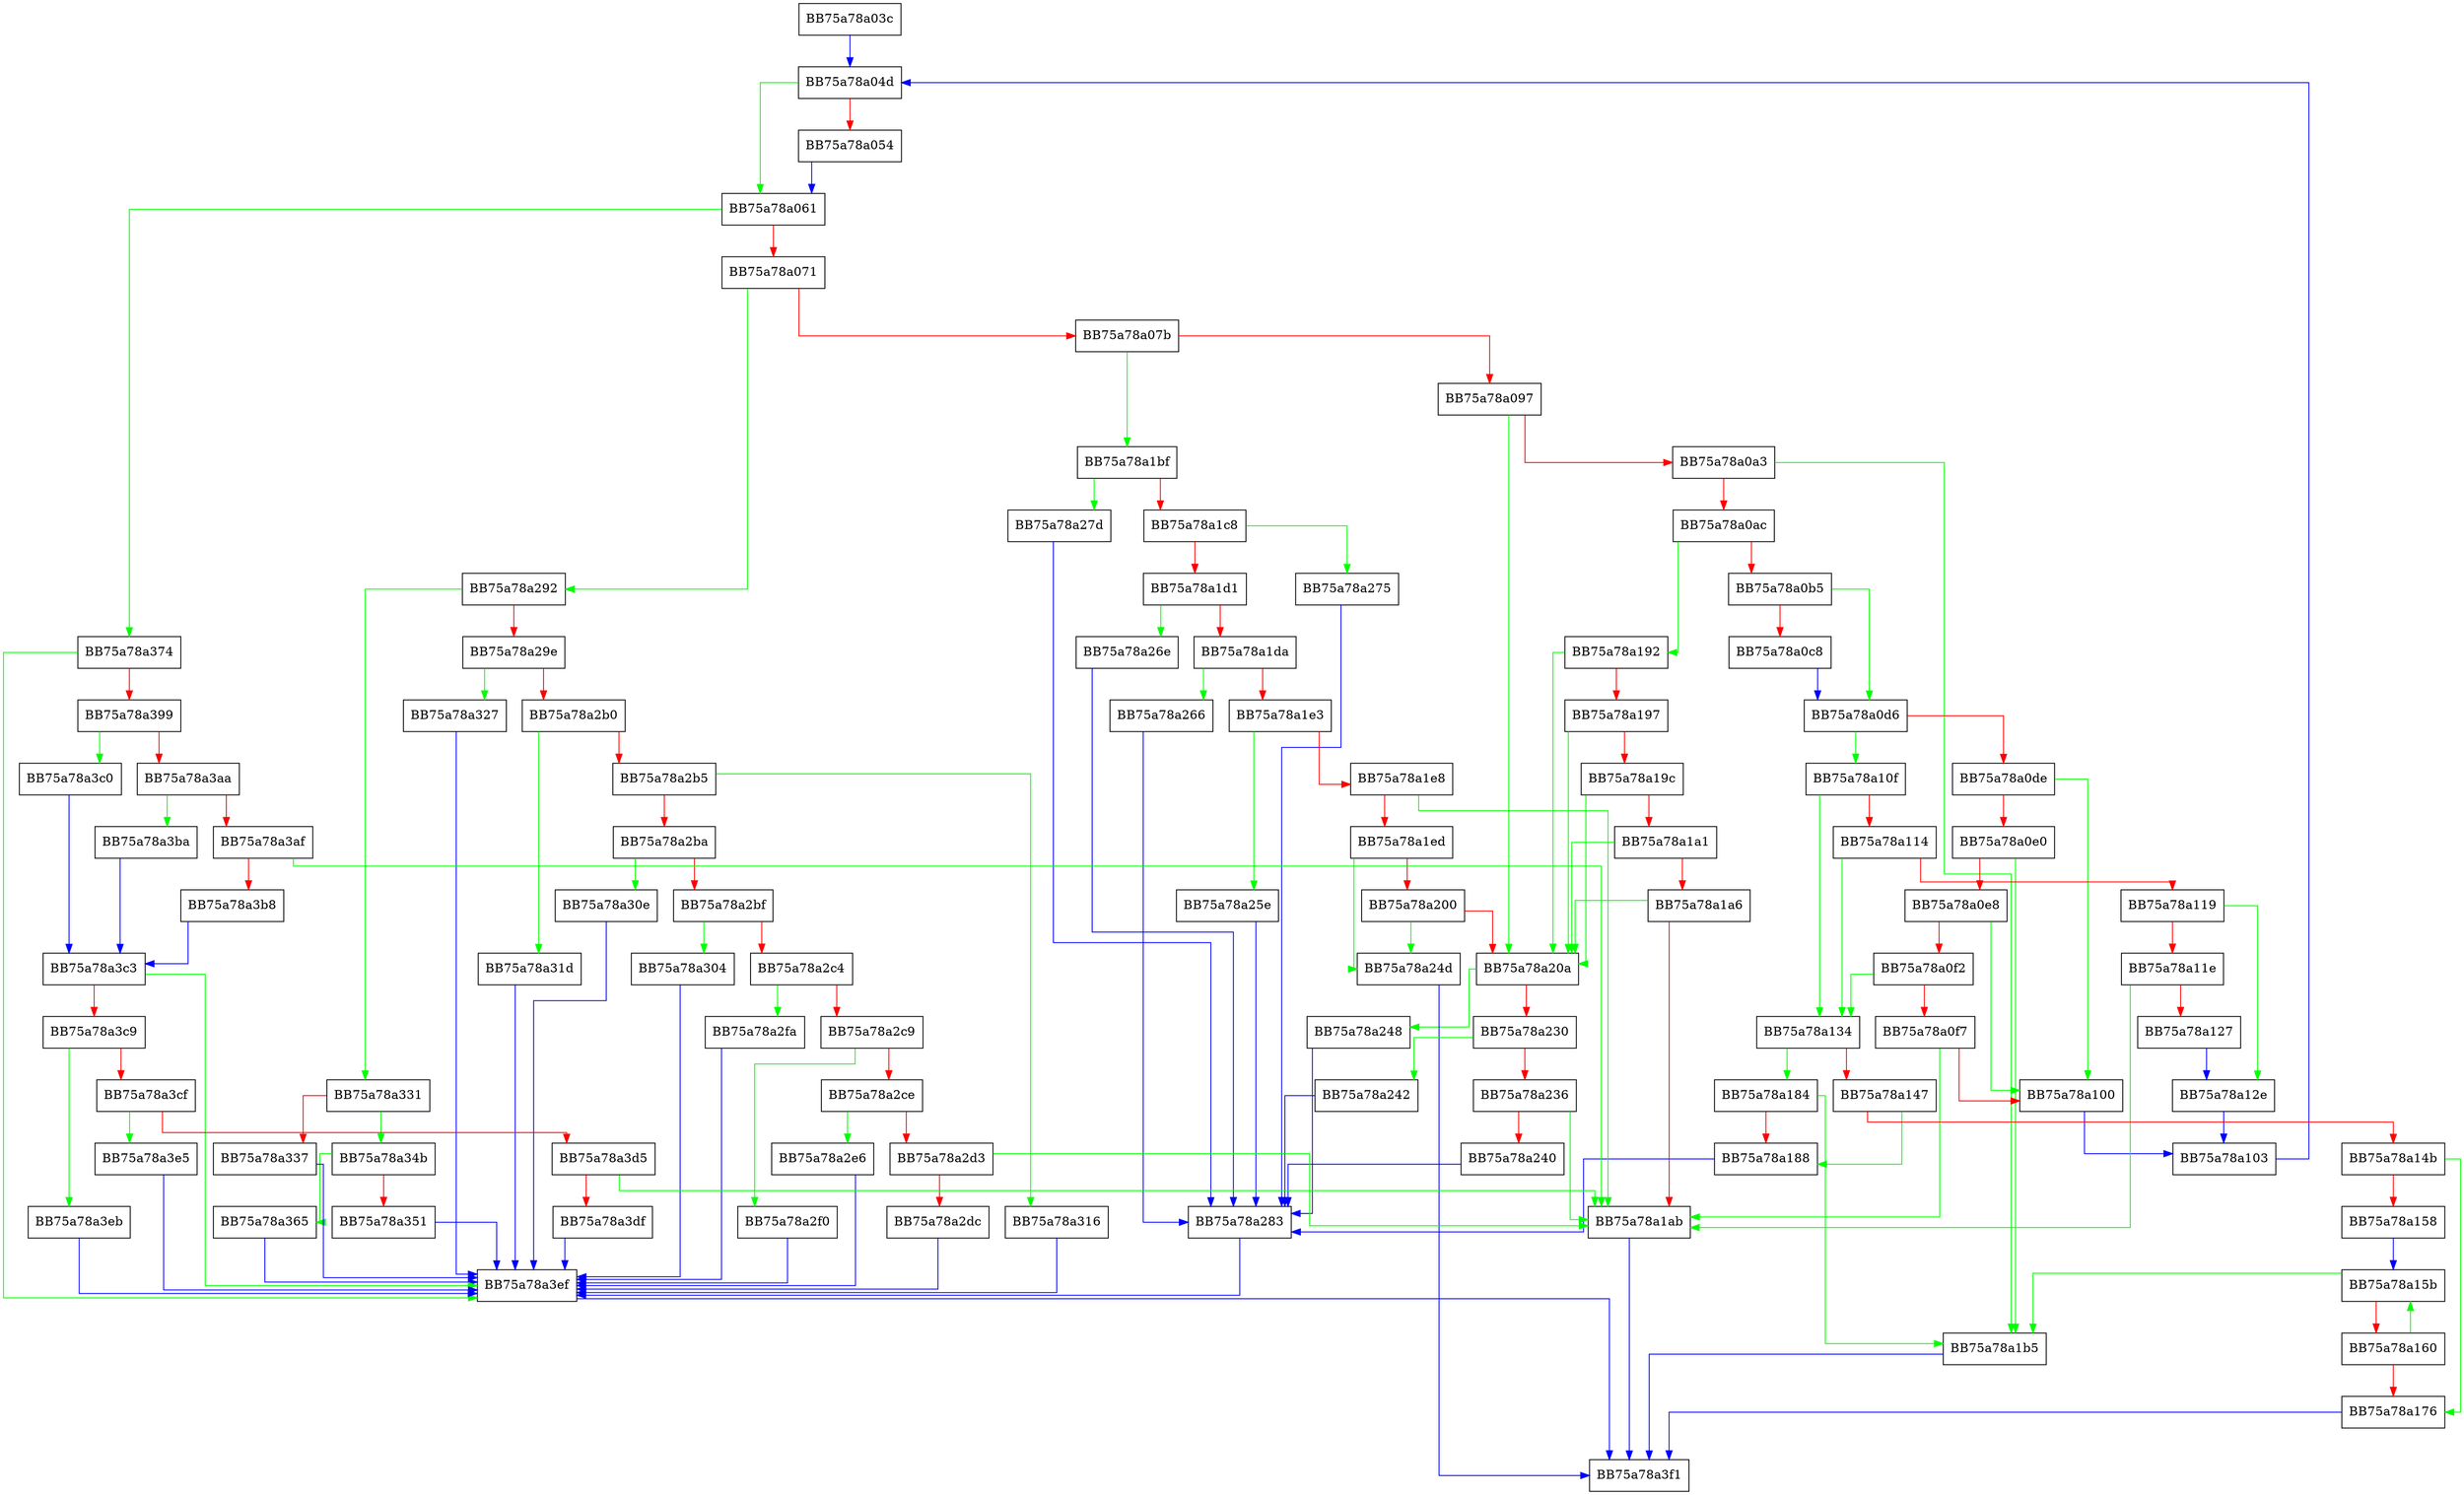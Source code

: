 digraph getTypeEncoding {
  node [shape="box"];
  graph [splines=ortho];
  BB75a78a03c -> BB75a78a04d [color="blue"];
  BB75a78a04d -> BB75a78a061 [color="green"];
  BB75a78a04d -> BB75a78a054 [color="red"];
  BB75a78a054 -> BB75a78a061 [color="blue"];
  BB75a78a061 -> BB75a78a374 [color="green"];
  BB75a78a061 -> BB75a78a071 [color="red"];
  BB75a78a071 -> BB75a78a292 [color="green"];
  BB75a78a071 -> BB75a78a07b [color="red"];
  BB75a78a07b -> BB75a78a1bf [color="green"];
  BB75a78a07b -> BB75a78a097 [color="red"];
  BB75a78a097 -> BB75a78a20a [color="green"];
  BB75a78a097 -> BB75a78a0a3 [color="red"];
  BB75a78a0a3 -> BB75a78a1b5 [color="green"];
  BB75a78a0a3 -> BB75a78a0ac [color="red"];
  BB75a78a0ac -> BB75a78a192 [color="green"];
  BB75a78a0ac -> BB75a78a0b5 [color="red"];
  BB75a78a0b5 -> BB75a78a0d6 [color="green"];
  BB75a78a0b5 -> BB75a78a0c8 [color="red"];
  BB75a78a0c8 -> BB75a78a0d6 [color="blue"];
  BB75a78a0d6 -> BB75a78a10f [color="green"];
  BB75a78a0d6 -> BB75a78a0de [color="red"];
  BB75a78a0de -> BB75a78a100 [color="green"];
  BB75a78a0de -> BB75a78a0e0 [color="red"];
  BB75a78a0e0 -> BB75a78a1b5 [color="green"];
  BB75a78a0e0 -> BB75a78a0e8 [color="red"];
  BB75a78a0e8 -> BB75a78a100 [color="green"];
  BB75a78a0e8 -> BB75a78a0f2 [color="red"];
  BB75a78a0f2 -> BB75a78a134 [color="green"];
  BB75a78a0f2 -> BB75a78a0f7 [color="red"];
  BB75a78a0f7 -> BB75a78a1ab [color="green"];
  BB75a78a0f7 -> BB75a78a100 [color="red"];
  BB75a78a100 -> BB75a78a103 [color="blue"];
  BB75a78a103 -> BB75a78a04d [color="blue"];
  BB75a78a10f -> BB75a78a134 [color="green"];
  BB75a78a10f -> BB75a78a114 [color="red"];
  BB75a78a114 -> BB75a78a134 [color="green"];
  BB75a78a114 -> BB75a78a119 [color="red"];
  BB75a78a119 -> BB75a78a12e [color="green"];
  BB75a78a119 -> BB75a78a11e [color="red"];
  BB75a78a11e -> BB75a78a1ab [color="green"];
  BB75a78a11e -> BB75a78a127 [color="red"];
  BB75a78a127 -> BB75a78a12e [color="blue"];
  BB75a78a12e -> BB75a78a103 [color="blue"];
  BB75a78a134 -> BB75a78a184 [color="green"];
  BB75a78a134 -> BB75a78a147 [color="red"];
  BB75a78a147 -> BB75a78a188 [color="green"];
  BB75a78a147 -> BB75a78a14b [color="red"];
  BB75a78a14b -> BB75a78a176 [color="green"];
  BB75a78a14b -> BB75a78a158 [color="red"];
  BB75a78a158 -> BB75a78a15b [color="blue"];
  BB75a78a15b -> BB75a78a1b5 [color="green"];
  BB75a78a15b -> BB75a78a160 [color="red"];
  BB75a78a160 -> BB75a78a15b [color="green"];
  BB75a78a160 -> BB75a78a176 [color="red"];
  BB75a78a176 -> BB75a78a3f1 [color="blue"];
  BB75a78a184 -> BB75a78a1b5 [color="green"];
  BB75a78a184 -> BB75a78a188 [color="red"];
  BB75a78a188 -> BB75a78a283 [color="blue"];
  BB75a78a192 -> BB75a78a20a [color="green"];
  BB75a78a192 -> BB75a78a197 [color="red"];
  BB75a78a197 -> BB75a78a20a [color="green"];
  BB75a78a197 -> BB75a78a19c [color="red"];
  BB75a78a19c -> BB75a78a20a [color="green"];
  BB75a78a19c -> BB75a78a1a1 [color="red"];
  BB75a78a1a1 -> BB75a78a20a [color="green"];
  BB75a78a1a1 -> BB75a78a1a6 [color="red"];
  BB75a78a1a6 -> BB75a78a20a [color="green"];
  BB75a78a1a6 -> BB75a78a1ab [color="red"];
  BB75a78a1ab -> BB75a78a3f1 [color="blue"];
  BB75a78a1b5 -> BB75a78a3f1 [color="blue"];
  BB75a78a1bf -> BB75a78a27d [color="green"];
  BB75a78a1bf -> BB75a78a1c8 [color="red"];
  BB75a78a1c8 -> BB75a78a275 [color="green"];
  BB75a78a1c8 -> BB75a78a1d1 [color="red"];
  BB75a78a1d1 -> BB75a78a26e [color="green"];
  BB75a78a1d1 -> BB75a78a1da [color="red"];
  BB75a78a1da -> BB75a78a266 [color="green"];
  BB75a78a1da -> BB75a78a1e3 [color="red"];
  BB75a78a1e3 -> BB75a78a25e [color="green"];
  BB75a78a1e3 -> BB75a78a1e8 [color="red"];
  BB75a78a1e8 -> BB75a78a1ab [color="green"];
  BB75a78a1e8 -> BB75a78a1ed [color="red"];
  BB75a78a1ed -> BB75a78a24d [color="green"];
  BB75a78a1ed -> BB75a78a200 [color="red"];
  BB75a78a200 -> BB75a78a24d [color="green"];
  BB75a78a200 -> BB75a78a20a [color="red"];
  BB75a78a20a -> BB75a78a248 [color="green"];
  BB75a78a20a -> BB75a78a230 [color="red"];
  BB75a78a230 -> BB75a78a242 [color="green"];
  BB75a78a230 -> BB75a78a236 [color="red"];
  BB75a78a236 -> BB75a78a1ab [color="green"];
  BB75a78a236 -> BB75a78a240 [color="red"];
  BB75a78a240 -> BB75a78a283 [color="blue"];
  BB75a78a242 -> BB75a78a283 [color="blue"];
  BB75a78a248 -> BB75a78a283 [color="blue"];
  BB75a78a24d -> BB75a78a3f1 [color="blue"];
  BB75a78a25e -> BB75a78a283 [color="blue"];
  BB75a78a266 -> BB75a78a283 [color="blue"];
  BB75a78a26e -> BB75a78a283 [color="blue"];
  BB75a78a275 -> BB75a78a283 [color="blue"];
  BB75a78a27d -> BB75a78a283 [color="blue"];
  BB75a78a283 -> BB75a78a3ef [color="blue"];
  BB75a78a292 -> BB75a78a331 [color="green"];
  BB75a78a292 -> BB75a78a29e [color="red"];
  BB75a78a29e -> BB75a78a327 [color="green"];
  BB75a78a29e -> BB75a78a2b0 [color="red"];
  BB75a78a2b0 -> BB75a78a31d [color="green"];
  BB75a78a2b0 -> BB75a78a2b5 [color="red"];
  BB75a78a2b5 -> BB75a78a316 [color="green"];
  BB75a78a2b5 -> BB75a78a2ba [color="red"];
  BB75a78a2ba -> BB75a78a30e [color="green"];
  BB75a78a2ba -> BB75a78a2bf [color="red"];
  BB75a78a2bf -> BB75a78a304 [color="green"];
  BB75a78a2bf -> BB75a78a2c4 [color="red"];
  BB75a78a2c4 -> BB75a78a2fa [color="green"];
  BB75a78a2c4 -> BB75a78a2c9 [color="red"];
  BB75a78a2c9 -> BB75a78a2f0 [color="green"];
  BB75a78a2c9 -> BB75a78a2ce [color="red"];
  BB75a78a2ce -> BB75a78a2e6 [color="green"];
  BB75a78a2ce -> BB75a78a2d3 [color="red"];
  BB75a78a2d3 -> BB75a78a1ab [color="green"];
  BB75a78a2d3 -> BB75a78a2dc [color="red"];
  BB75a78a2dc -> BB75a78a3ef [color="blue"];
  BB75a78a2e6 -> BB75a78a3ef [color="blue"];
  BB75a78a2f0 -> BB75a78a3ef [color="blue"];
  BB75a78a2fa -> BB75a78a3ef [color="blue"];
  BB75a78a304 -> BB75a78a3ef [color="blue"];
  BB75a78a30e -> BB75a78a3ef [color="blue"];
  BB75a78a316 -> BB75a78a3ef [color="blue"];
  BB75a78a31d -> BB75a78a3ef [color="blue"];
  BB75a78a327 -> BB75a78a3ef [color="blue"];
  BB75a78a331 -> BB75a78a34b [color="green"];
  BB75a78a331 -> BB75a78a337 [color="red"];
  BB75a78a337 -> BB75a78a3ef [color="blue"];
  BB75a78a34b -> BB75a78a365 [color="green"];
  BB75a78a34b -> BB75a78a351 [color="red"];
  BB75a78a351 -> BB75a78a3ef [color="blue"];
  BB75a78a365 -> BB75a78a3ef [color="blue"];
  BB75a78a374 -> BB75a78a3ef [color="green"];
  BB75a78a374 -> BB75a78a399 [color="red"];
  BB75a78a399 -> BB75a78a3c0 [color="green"];
  BB75a78a399 -> BB75a78a3aa [color="red"];
  BB75a78a3aa -> BB75a78a3ba [color="green"];
  BB75a78a3aa -> BB75a78a3af [color="red"];
  BB75a78a3af -> BB75a78a1ab [color="green"];
  BB75a78a3af -> BB75a78a3b8 [color="red"];
  BB75a78a3b8 -> BB75a78a3c3 [color="blue"];
  BB75a78a3ba -> BB75a78a3c3 [color="blue"];
  BB75a78a3c0 -> BB75a78a3c3 [color="blue"];
  BB75a78a3c3 -> BB75a78a3ef [color="green"];
  BB75a78a3c3 -> BB75a78a3c9 [color="red"];
  BB75a78a3c9 -> BB75a78a3eb [color="green"];
  BB75a78a3c9 -> BB75a78a3cf [color="red"];
  BB75a78a3cf -> BB75a78a3e5 [color="green"];
  BB75a78a3cf -> BB75a78a3d5 [color="red"];
  BB75a78a3d5 -> BB75a78a1ab [color="green"];
  BB75a78a3d5 -> BB75a78a3df [color="red"];
  BB75a78a3df -> BB75a78a3ef [color="blue"];
  BB75a78a3e5 -> BB75a78a3ef [color="blue"];
  BB75a78a3eb -> BB75a78a3ef [color="blue"];
  BB75a78a3ef -> BB75a78a3f1 [color="blue"];
}